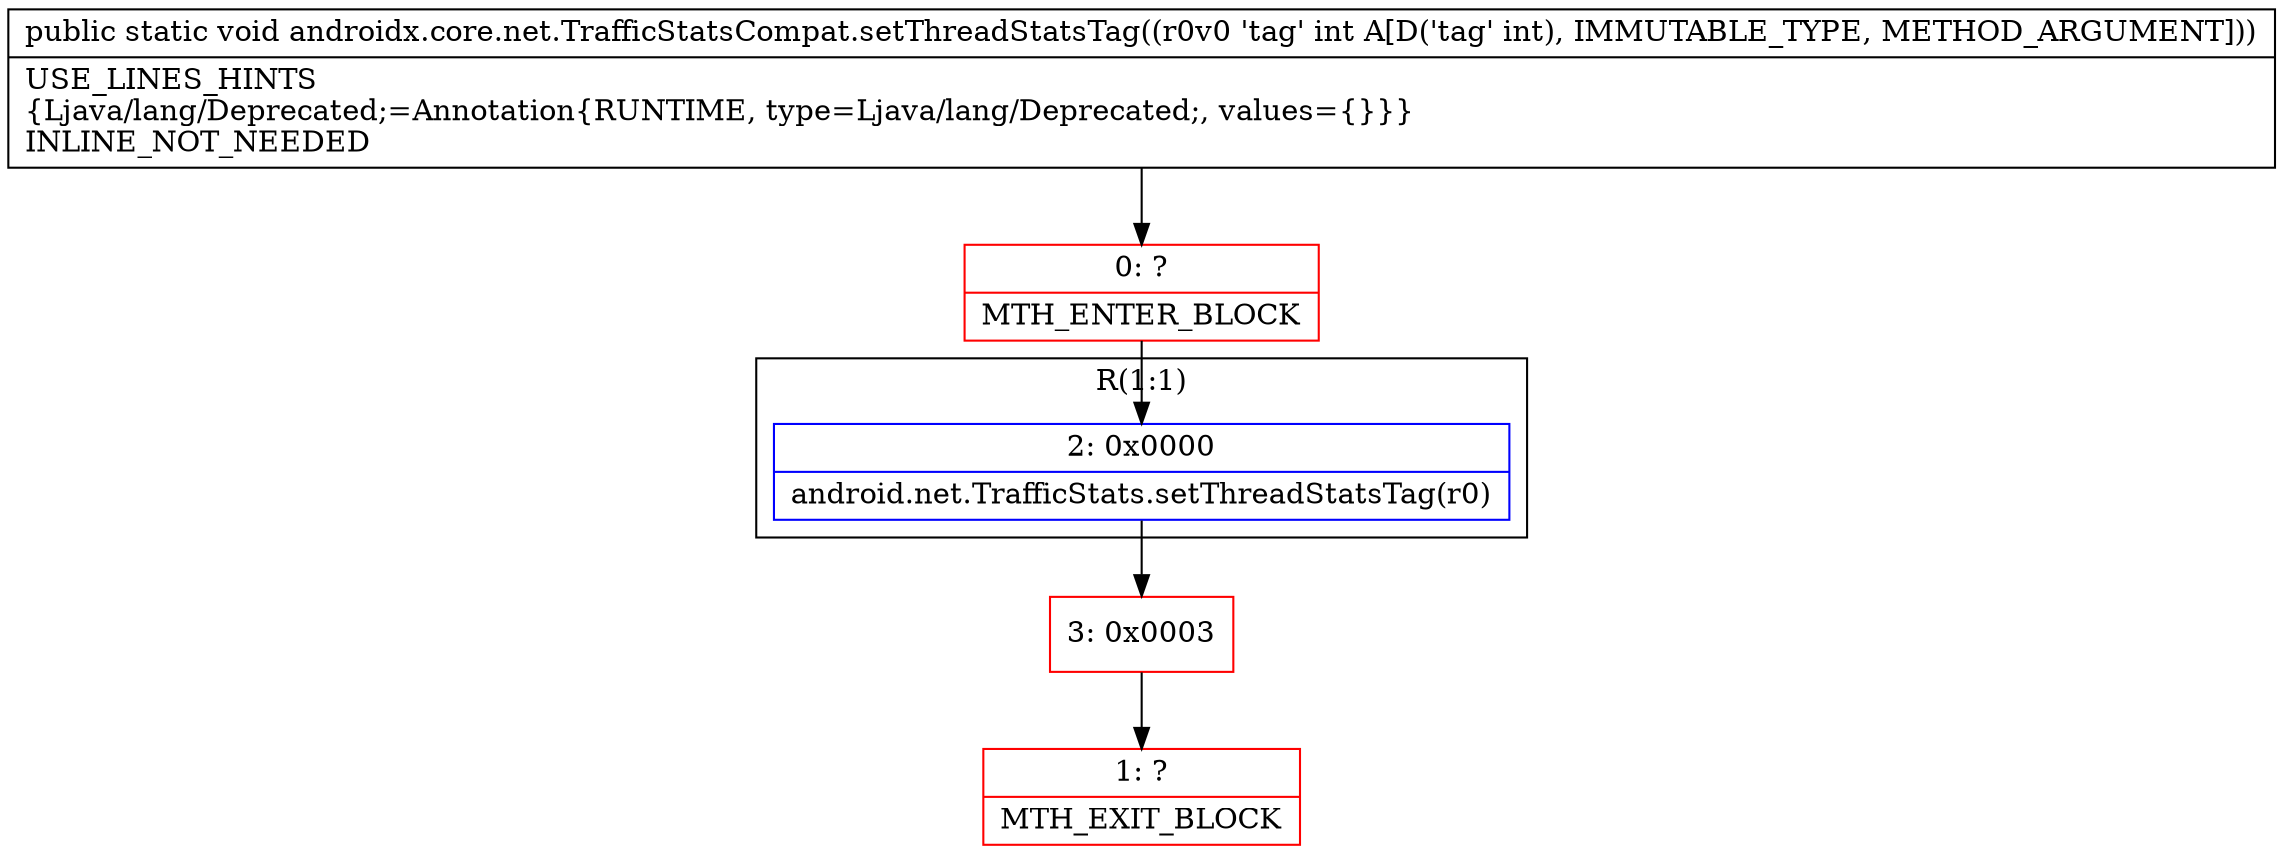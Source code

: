 digraph "CFG forandroidx.core.net.TrafficStatsCompat.setThreadStatsTag(I)V" {
subgraph cluster_Region_309832596 {
label = "R(1:1)";
node [shape=record,color=blue];
Node_2 [shape=record,label="{2\:\ 0x0000|android.net.TrafficStats.setThreadStatsTag(r0)\l}"];
}
Node_0 [shape=record,color=red,label="{0\:\ ?|MTH_ENTER_BLOCK\l}"];
Node_3 [shape=record,color=red,label="{3\:\ 0x0003}"];
Node_1 [shape=record,color=red,label="{1\:\ ?|MTH_EXIT_BLOCK\l}"];
MethodNode[shape=record,label="{public static void androidx.core.net.TrafficStatsCompat.setThreadStatsTag((r0v0 'tag' int A[D('tag' int), IMMUTABLE_TYPE, METHOD_ARGUMENT]))  | USE_LINES_HINTS\l\{Ljava\/lang\/Deprecated;=Annotation\{RUNTIME, type=Ljava\/lang\/Deprecated;, values=\{\}\}\}\lINLINE_NOT_NEEDED\l}"];
MethodNode -> Node_0;Node_2 -> Node_3;
Node_0 -> Node_2;
Node_3 -> Node_1;
}


